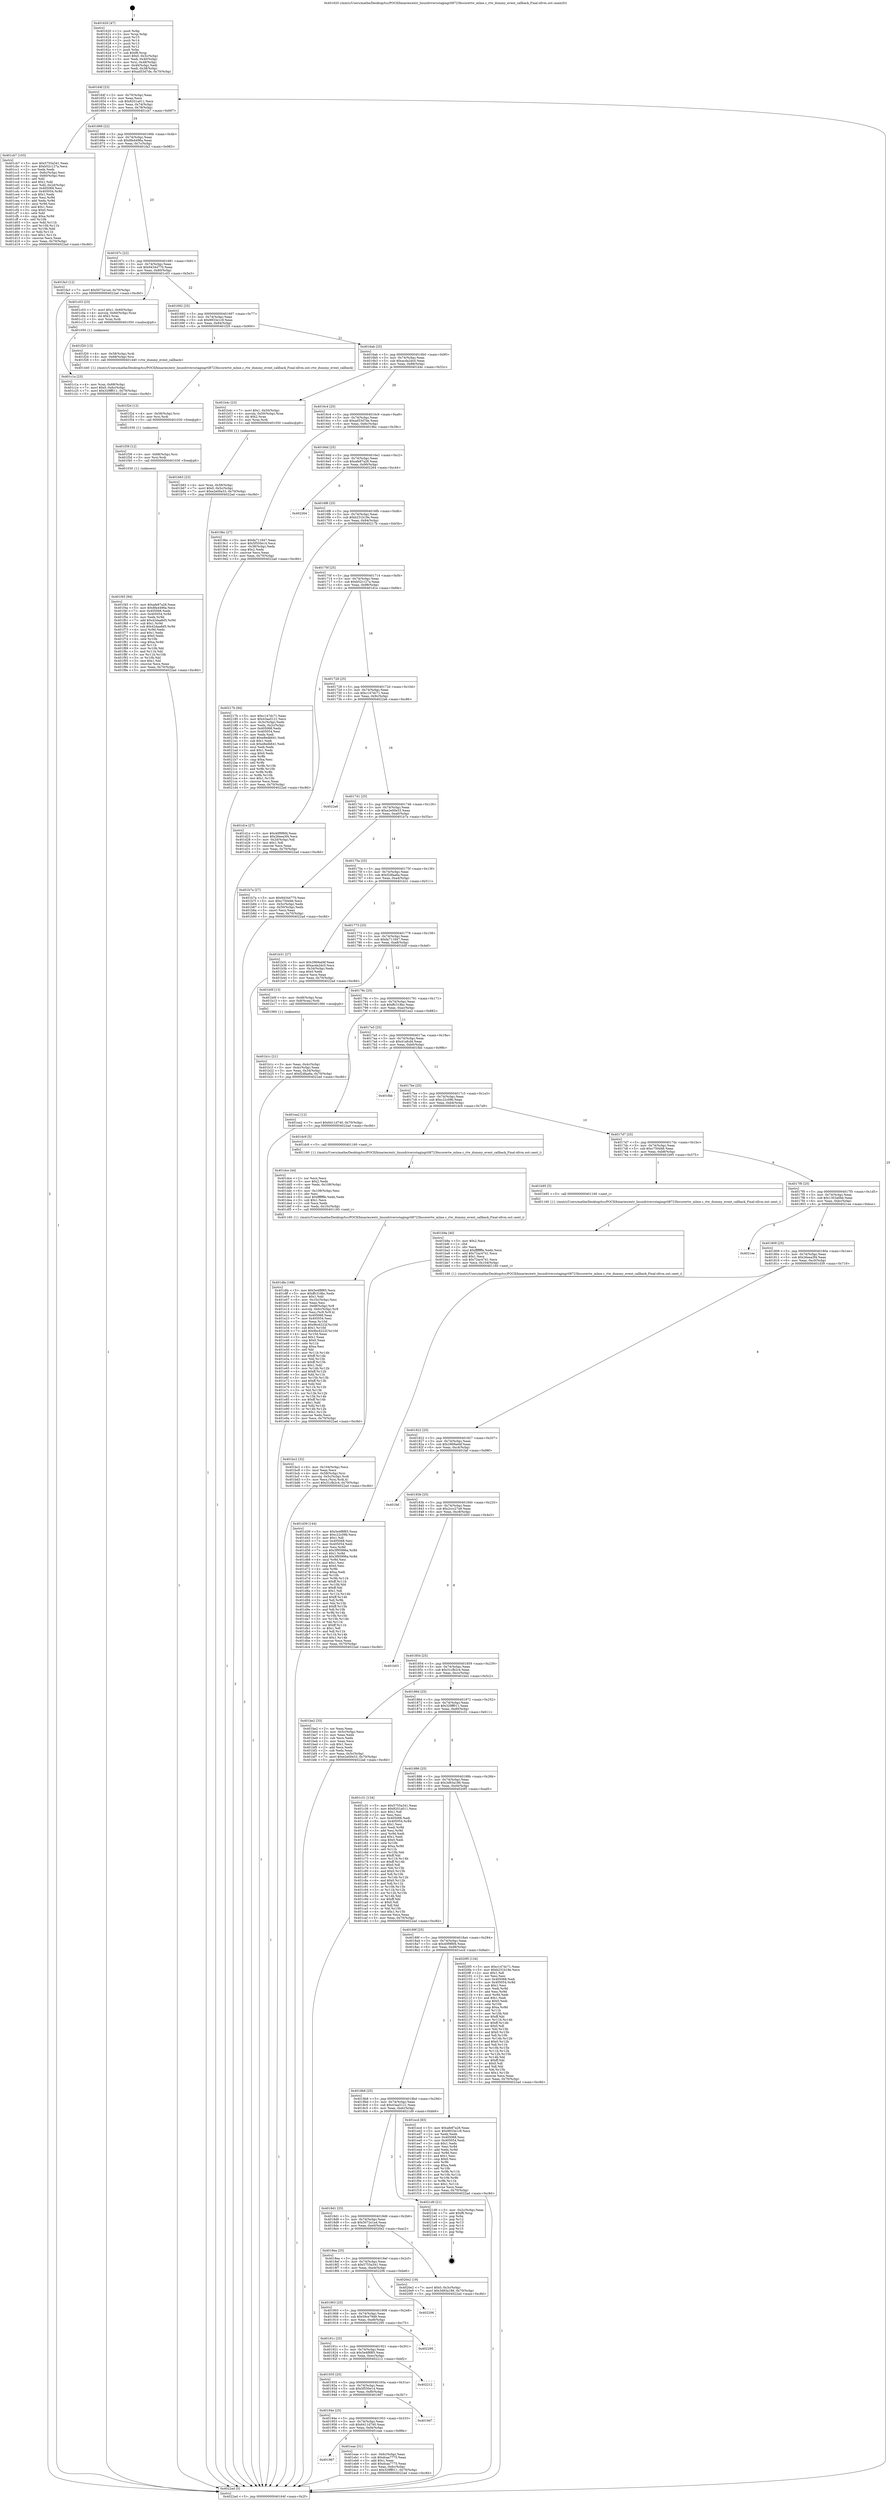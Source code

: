 digraph "0x401620" {
  label = "0x401620 (/mnt/c/Users/mathe/Desktop/tcc/POCII/binaries/extr_linuxdriversstagingrtl8723bscorertw_mlme.c_rtw_dummy_event_callback_Final-ollvm.out::main(0))"
  labelloc = "t"
  node[shape=record]

  Entry [label="",width=0.3,height=0.3,shape=circle,fillcolor=black,style=filled]
  "0x40164f" [label="{
     0x40164f [23]\l
     | [instrs]\l
     &nbsp;&nbsp;0x40164f \<+3\>: mov -0x70(%rbp),%eax\l
     &nbsp;&nbsp;0x401652 \<+2\>: mov %eax,%ecx\l
     &nbsp;&nbsp;0x401654 \<+6\>: sub $0x8201a011,%ecx\l
     &nbsp;&nbsp;0x40165a \<+3\>: mov %eax,-0x74(%rbp)\l
     &nbsp;&nbsp;0x40165d \<+3\>: mov %ecx,-0x78(%rbp)\l
     &nbsp;&nbsp;0x401660 \<+6\>: je 0000000000401cb7 \<main+0x697\>\l
  }"]
  "0x401cb7" [label="{
     0x401cb7 [103]\l
     | [instrs]\l
     &nbsp;&nbsp;0x401cb7 \<+5\>: mov $0x5755a341,%eax\l
     &nbsp;&nbsp;0x401cbc \<+5\>: mov $0xb52c127a,%ecx\l
     &nbsp;&nbsp;0x401cc1 \<+2\>: xor %edx,%edx\l
     &nbsp;&nbsp;0x401cc3 \<+3\>: mov -0x6c(%rbp),%esi\l
     &nbsp;&nbsp;0x401cc6 \<+3\>: cmp -0x60(%rbp),%esi\l
     &nbsp;&nbsp;0x401cc9 \<+4\>: setl %dil\l
     &nbsp;&nbsp;0x401ccd \<+4\>: and $0x1,%dil\l
     &nbsp;&nbsp;0x401cd1 \<+4\>: mov %dil,-0x2d(%rbp)\l
     &nbsp;&nbsp;0x401cd5 \<+7\>: mov 0x405068,%esi\l
     &nbsp;&nbsp;0x401cdc \<+8\>: mov 0x405054,%r8d\l
     &nbsp;&nbsp;0x401ce4 \<+3\>: sub $0x1,%edx\l
     &nbsp;&nbsp;0x401ce7 \<+3\>: mov %esi,%r9d\l
     &nbsp;&nbsp;0x401cea \<+3\>: add %edx,%r9d\l
     &nbsp;&nbsp;0x401ced \<+4\>: imul %r9d,%esi\l
     &nbsp;&nbsp;0x401cf1 \<+3\>: and $0x1,%esi\l
     &nbsp;&nbsp;0x401cf4 \<+3\>: cmp $0x0,%esi\l
     &nbsp;&nbsp;0x401cf7 \<+4\>: sete %dil\l
     &nbsp;&nbsp;0x401cfb \<+4\>: cmp $0xa,%r8d\l
     &nbsp;&nbsp;0x401cff \<+4\>: setl %r10b\l
     &nbsp;&nbsp;0x401d03 \<+3\>: mov %dil,%r11b\l
     &nbsp;&nbsp;0x401d06 \<+3\>: and %r10b,%r11b\l
     &nbsp;&nbsp;0x401d09 \<+3\>: xor %r10b,%dil\l
     &nbsp;&nbsp;0x401d0c \<+3\>: or %dil,%r11b\l
     &nbsp;&nbsp;0x401d0f \<+4\>: test $0x1,%r11b\l
     &nbsp;&nbsp;0x401d13 \<+3\>: cmovne %ecx,%eax\l
     &nbsp;&nbsp;0x401d16 \<+3\>: mov %eax,-0x70(%rbp)\l
     &nbsp;&nbsp;0x401d19 \<+5\>: jmp 00000000004022ad \<main+0xc8d\>\l
  }"]
  "0x401666" [label="{
     0x401666 [22]\l
     | [instrs]\l
     &nbsp;&nbsp;0x401666 \<+5\>: jmp 000000000040166b \<main+0x4b\>\l
     &nbsp;&nbsp;0x40166b \<+3\>: mov -0x74(%rbp),%eax\l
     &nbsp;&nbsp;0x40166e \<+5\>: sub $0x8fa4496a,%eax\l
     &nbsp;&nbsp;0x401673 \<+3\>: mov %eax,-0x7c(%rbp)\l
     &nbsp;&nbsp;0x401676 \<+6\>: je 0000000000401fa3 \<main+0x983\>\l
  }"]
  Exit [label="",width=0.3,height=0.3,shape=circle,fillcolor=black,style=filled,peripheries=2]
  "0x401fa3" [label="{
     0x401fa3 [12]\l
     | [instrs]\l
     &nbsp;&nbsp;0x401fa3 \<+7\>: movl $0x5072e1a4,-0x70(%rbp)\l
     &nbsp;&nbsp;0x401faa \<+5\>: jmp 00000000004022ad \<main+0xc8d\>\l
  }"]
  "0x40167c" [label="{
     0x40167c [22]\l
     | [instrs]\l
     &nbsp;&nbsp;0x40167c \<+5\>: jmp 0000000000401681 \<main+0x61\>\l
     &nbsp;&nbsp;0x401681 \<+3\>: mov -0x74(%rbp),%eax\l
     &nbsp;&nbsp;0x401684 \<+5\>: sub $0x94344770,%eax\l
     &nbsp;&nbsp;0x401689 \<+3\>: mov %eax,-0x80(%rbp)\l
     &nbsp;&nbsp;0x40168c \<+6\>: je 0000000000401c03 \<main+0x5e3\>\l
  }"]
  "0x401f45" [label="{
     0x401f45 [94]\l
     | [instrs]\l
     &nbsp;&nbsp;0x401f45 \<+5\>: mov $0xafe87a28,%eax\l
     &nbsp;&nbsp;0x401f4a \<+5\>: mov $0x8fa4496a,%ecx\l
     &nbsp;&nbsp;0x401f4f \<+7\>: mov 0x405068,%edx\l
     &nbsp;&nbsp;0x401f56 \<+8\>: mov 0x405054,%r8d\l
     &nbsp;&nbsp;0x401f5e \<+3\>: mov %edx,%r9d\l
     &nbsp;&nbsp;0x401f61 \<+7\>: add $0x42daa8d5,%r9d\l
     &nbsp;&nbsp;0x401f68 \<+4\>: sub $0x1,%r9d\l
     &nbsp;&nbsp;0x401f6c \<+7\>: sub $0x42daa8d5,%r9d\l
     &nbsp;&nbsp;0x401f73 \<+4\>: imul %r9d,%edx\l
     &nbsp;&nbsp;0x401f77 \<+3\>: and $0x1,%edx\l
     &nbsp;&nbsp;0x401f7a \<+3\>: cmp $0x0,%edx\l
     &nbsp;&nbsp;0x401f7d \<+4\>: sete %r10b\l
     &nbsp;&nbsp;0x401f81 \<+4\>: cmp $0xa,%r8d\l
     &nbsp;&nbsp;0x401f85 \<+4\>: setl %r11b\l
     &nbsp;&nbsp;0x401f89 \<+3\>: mov %r10b,%bl\l
     &nbsp;&nbsp;0x401f8c \<+3\>: and %r11b,%bl\l
     &nbsp;&nbsp;0x401f8f \<+3\>: xor %r11b,%r10b\l
     &nbsp;&nbsp;0x401f92 \<+3\>: or %r10b,%bl\l
     &nbsp;&nbsp;0x401f95 \<+3\>: test $0x1,%bl\l
     &nbsp;&nbsp;0x401f98 \<+3\>: cmovne %ecx,%eax\l
     &nbsp;&nbsp;0x401f9b \<+3\>: mov %eax,-0x70(%rbp)\l
     &nbsp;&nbsp;0x401f9e \<+5\>: jmp 00000000004022ad \<main+0xc8d\>\l
  }"]
  "0x401c03" [label="{
     0x401c03 [23]\l
     | [instrs]\l
     &nbsp;&nbsp;0x401c03 \<+7\>: movl $0x1,-0x60(%rbp)\l
     &nbsp;&nbsp;0x401c0a \<+4\>: movslq -0x60(%rbp),%rax\l
     &nbsp;&nbsp;0x401c0e \<+4\>: shl $0x2,%rax\l
     &nbsp;&nbsp;0x401c12 \<+3\>: mov %rax,%rdi\l
     &nbsp;&nbsp;0x401c15 \<+5\>: call 0000000000401050 \<malloc@plt\>\l
     | [calls]\l
     &nbsp;&nbsp;0x401050 \{1\} (unknown)\l
  }"]
  "0x401692" [label="{
     0x401692 [25]\l
     | [instrs]\l
     &nbsp;&nbsp;0x401692 \<+5\>: jmp 0000000000401697 \<main+0x77\>\l
     &nbsp;&nbsp;0x401697 \<+3\>: mov -0x74(%rbp),%eax\l
     &nbsp;&nbsp;0x40169a \<+5\>: sub $0x9933e1c9,%eax\l
     &nbsp;&nbsp;0x40169f \<+6\>: mov %eax,-0x84(%rbp)\l
     &nbsp;&nbsp;0x4016a5 \<+6\>: je 0000000000401f20 \<main+0x900\>\l
  }"]
  "0x401f39" [label="{
     0x401f39 [12]\l
     | [instrs]\l
     &nbsp;&nbsp;0x401f39 \<+4\>: mov -0x68(%rbp),%rsi\l
     &nbsp;&nbsp;0x401f3d \<+3\>: mov %rsi,%rdi\l
     &nbsp;&nbsp;0x401f40 \<+5\>: call 0000000000401030 \<free@plt\>\l
     | [calls]\l
     &nbsp;&nbsp;0x401030 \{1\} (unknown)\l
  }"]
  "0x401f20" [label="{
     0x401f20 [13]\l
     | [instrs]\l
     &nbsp;&nbsp;0x401f20 \<+4\>: mov -0x58(%rbp),%rdi\l
     &nbsp;&nbsp;0x401f24 \<+4\>: mov -0x68(%rbp),%rsi\l
     &nbsp;&nbsp;0x401f28 \<+5\>: call 0000000000401440 \<rtw_dummy_event_callback\>\l
     | [calls]\l
     &nbsp;&nbsp;0x401440 \{1\} (/mnt/c/Users/mathe/Desktop/tcc/POCII/binaries/extr_linuxdriversstagingrtl8723bscorertw_mlme.c_rtw_dummy_event_callback_Final-ollvm.out::rtw_dummy_event_callback)\l
  }"]
  "0x4016ab" [label="{
     0x4016ab [25]\l
     | [instrs]\l
     &nbsp;&nbsp;0x4016ab \<+5\>: jmp 00000000004016b0 \<main+0x90\>\l
     &nbsp;&nbsp;0x4016b0 \<+3\>: mov -0x74(%rbp),%eax\l
     &nbsp;&nbsp;0x4016b3 \<+5\>: sub $0xacda2dc0,%eax\l
     &nbsp;&nbsp;0x4016b8 \<+6\>: mov %eax,-0x88(%rbp)\l
     &nbsp;&nbsp;0x4016be \<+6\>: je 0000000000401b4c \<main+0x52c\>\l
  }"]
  "0x401f2d" [label="{
     0x401f2d [12]\l
     | [instrs]\l
     &nbsp;&nbsp;0x401f2d \<+4\>: mov -0x58(%rbp),%rsi\l
     &nbsp;&nbsp;0x401f31 \<+3\>: mov %rsi,%rdi\l
     &nbsp;&nbsp;0x401f34 \<+5\>: call 0000000000401030 \<free@plt\>\l
     | [calls]\l
     &nbsp;&nbsp;0x401030 \{1\} (unknown)\l
  }"]
  "0x401b4c" [label="{
     0x401b4c [23]\l
     | [instrs]\l
     &nbsp;&nbsp;0x401b4c \<+7\>: movl $0x1,-0x50(%rbp)\l
     &nbsp;&nbsp;0x401b53 \<+4\>: movslq -0x50(%rbp),%rax\l
     &nbsp;&nbsp;0x401b57 \<+4\>: shl $0x2,%rax\l
     &nbsp;&nbsp;0x401b5b \<+3\>: mov %rax,%rdi\l
     &nbsp;&nbsp;0x401b5e \<+5\>: call 0000000000401050 \<malloc@plt\>\l
     | [calls]\l
     &nbsp;&nbsp;0x401050 \{1\} (unknown)\l
  }"]
  "0x4016c4" [label="{
     0x4016c4 [25]\l
     | [instrs]\l
     &nbsp;&nbsp;0x4016c4 \<+5\>: jmp 00000000004016c9 \<main+0xa9\>\l
     &nbsp;&nbsp;0x4016c9 \<+3\>: mov -0x74(%rbp),%eax\l
     &nbsp;&nbsp;0x4016cc \<+5\>: sub $0xad53d7de,%eax\l
     &nbsp;&nbsp;0x4016d1 \<+6\>: mov %eax,-0x8c(%rbp)\l
     &nbsp;&nbsp;0x4016d7 \<+6\>: je 00000000004019bc \<main+0x39c\>\l
  }"]
  "0x401967" [label="{
     0x401967\l
  }", style=dashed]
  "0x4019bc" [label="{
     0x4019bc [27]\l
     | [instrs]\l
     &nbsp;&nbsp;0x4019bc \<+5\>: mov $0xfa711847,%eax\l
     &nbsp;&nbsp;0x4019c1 \<+5\>: mov $0x5f550e14,%ecx\l
     &nbsp;&nbsp;0x4019c6 \<+3\>: mov -0x38(%rbp),%edx\l
     &nbsp;&nbsp;0x4019c9 \<+3\>: cmp $0x2,%edx\l
     &nbsp;&nbsp;0x4019cc \<+3\>: cmovne %ecx,%eax\l
     &nbsp;&nbsp;0x4019cf \<+3\>: mov %eax,-0x70(%rbp)\l
     &nbsp;&nbsp;0x4019d2 \<+5\>: jmp 00000000004022ad \<main+0xc8d\>\l
  }"]
  "0x4016dd" [label="{
     0x4016dd [25]\l
     | [instrs]\l
     &nbsp;&nbsp;0x4016dd \<+5\>: jmp 00000000004016e2 \<main+0xc2\>\l
     &nbsp;&nbsp;0x4016e2 \<+3\>: mov -0x74(%rbp),%eax\l
     &nbsp;&nbsp;0x4016e5 \<+5\>: sub $0xafe87a28,%eax\l
     &nbsp;&nbsp;0x4016ea \<+6\>: mov %eax,-0x90(%rbp)\l
     &nbsp;&nbsp;0x4016f0 \<+6\>: je 0000000000402264 \<main+0xc44\>\l
  }"]
  "0x4022ad" [label="{
     0x4022ad [5]\l
     | [instrs]\l
     &nbsp;&nbsp;0x4022ad \<+5\>: jmp 000000000040164f \<main+0x2f\>\l
  }"]
  "0x401620" [label="{
     0x401620 [47]\l
     | [instrs]\l
     &nbsp;&nbsp;0x401620 \<+1\>: push %rbp\l
     &nbsp;&nbsp;0x401621 \<+3\>: mov %rsp,%rbp\l
     &nbsp;&nbsp;0x401624 \<+2\>: push %r15\l
     &nbsp;&nbsp;0x401626 \<+2\>: push %r14\l
     &nbsp;&nbsp;0x401628 \<+2\>: push %r13\l
     &nbsp;&nbsp;0x40162a \<+2\>: push %r12\l
     &nbsp;&nbsp;0x40162c \<+1\>: push %rbx\l
     &nbsp;&nbsp;0x40162d \<+7\>: sub $0xf8,%rsp\l
     &nbsp;&nbsp;0x401634 \<+7\>: movl $0x0,-0x3c(%rbp)\l
     &nbsp;&nbsp;0x40163b \<+3\>: mov %edi,-0x40(%rbp)\l
     &nbsp;&nbsp;0x40163e \<+4\>: mov %rsi,-0x48(%rbp)\l
     &nbsp;&nbsp;0x401642 \<+3\>: mov -0x40(%rbp),%edi\l
     &nbsp;&nbsp;0x401645 \<+3\>: mov %edi,-0x38(%rbp)\l
     &nbsp;&nbsp;0x401648 \<+7\>: movl $0xad53d7de,-0x70(%rbp)\l
  }"]
  "0x401eae" [label="{
     0x401eae [31]\l
     | [instrs]\l
     &nbsp;&nbsp;0x401eae \<+3\>: mov -0x6c(%rbp),%eax\l
     &nbsp;&nbsp;0x401eb1 \<+5\>: sub $0xdcaa7775,%eax\l
     &nbsp;&nbsp;0x401eb6 \<+3\>: add $0x1,%eax\l
     &nbsp;&nbsp;0x401eb9 \<+5\>: add $0xdcaa7775,%eax\l
     &nbsp;&nbsp;0x401ebe \<+3\>: mov %eax,-0x6c(%rbp)\l
     &nbsp;&nbsp;0x401ec1 \<+7\>: movl $0x329ff011,-0x70(%rbp)\l
     &nbsp;&nbsp;0x401ec8 \<+5\>: jmp 00000000004022ad \<main+0xc8d\>\l
  }"]
  "0x402264" [label="{
     0x402264\l
  }", style=dashed]
  "0x4016f6" [label="{
     0x4016f6 [25]\l
     | [instrs]\l
     &nbsp;&nbsp;0x4016f6 \<+5\>: jmp 00000000004016fb \<main+0xdb\>\l
     &nbsp;&nbsp;0x4016fb \<+3\>: mov -0x74(%rbp),%eax\l
     &nbsp;&nbsp;0x4016fe \<+5\>: sub $0xb231b19e,%eax\l
     &nbsp;&nbsp;0x401703 \<+6\>: mov %eax,-0x94(%rbp)\l
     &nbsp;&nbsp;0x401709 \<+6\>: je 000000000040217b \<main+0xb5b\>\l
  }"]
  "0x40194e" [label="{
     0x40194e [25]\l
     | [instrs]\l
     &nbsp;&nbsp;0x40194e \<+5\>: jmp 0000000000401953 \<main+0x333\>\l
     &nbsp;&nbsp;0x401953 \<+3\>: mov -0x74(%rbp),%eax\l
     &nbsp;&nbsp;0x401956 \<+5\>: sub $0x6411d740,%eax\l
     &nbsp;&nbsp;0x40195b \<+6\>: mov %eax,-0xf4(%rbp)\l
     &nbsp;&nbsp;0x401961 \<+6\>: je 0000000000401eae \<main+0x88e\>\l
  }"]
  "0x40217b" [label="{
     0x40217b [94]\l
     | [instrs]\l
     &nbsp;&nbsp;0x40217b \<+5\>: mov $0xc147dc71,%eax\l
     &nbsp;&nbsp;0x402180 \<+5\>: mov $0x43aa5121,%ecx\l
     &nbsp;&nbsp;0x402185 \<+3\>: mov -0x3c(%rbp),%edx\l
     &nbsp;&nbsp;0x402188 \<+3\>: mov %edx,-0x2c(%rbp)\l
     &nbsp;&nbsp;0x40218b \<+7\>: mov 0x405068,%edx\l
     &nbsp;&nbsp;0x402192 \<+7\>: mov 0x405054,%esi\l
     &nbsp;&nbsp;0x402199 \<+2\>: mov %edx,%edi\l
     &nbsp;&nbsp;0x40219b \<+6\>: add $0xe8edb641,%edi\l
     &nbsp;&nbsp;0x4021a1 \<+3\>: sub $0x1,%edi\l
     &nbsp;&nbsp;0x4021a4 \<+6\>: sub $0xe8edb641,%edi\l
     &nbsp;&nbsp;0x4021aa \<+3\>: imul %edi,%edx\l
     &nbsp;&nbsp;0x4021ad \<+3\>: and $0x1,%edx\l
     &nbsp;&nbsp;0x4021b0 \<+3\>: cmp $0x0,%edx\l
     &nbsp;&nbsp;0x4021b3 \<+4\>: sete %r8b\l
     &nbsp;&nbsp;0x4021b7 \<+3\>: cmp $0xa,%esi\l
     &nbsp;&nbsp;0x4021ba \<+4\>: setl %r9b\l
     &nbsp;&nbsp;0x4021be \<+3\>: mov %r8b,%r10b\l
     &nbsp;&nbsp;0x4021c1 \<+3\>: and %r9b,%r10b\l
     &nbsp;&nbsp;0x4021c4 \<+3\>: xor %r9b,%r8b\l
     &nbsp;&nbsp;0x4021c7 \<+3\>: or %r8b,%r10b\l
     &nbsp;&nbsp;0x4021ca \<+4\>: test $0x1,%r10b\l
     &nbsp;&nbsp;0x4021ce \<+3\>: cmovne %ecx,%eax\l
     &nbsp;&nbsp;0x4021d1 \<+3\>: mov %eax,-0x70(%rbp)\l
     &nbsp;&nbsp;0x4021d4 \<+5\>: jmp 00000000004022ad \<main+0xc8d\>\l
  }"]
  "0x40170f" [label="{
     0x40170f [25]\l
     | [instrs]\l
     &nbsp;&nbsp;0x40170f \<+5\>: jmp 0000000000401714 \<main+0xf4\>\l
     &nbsp;&nbsp;0x401714 \<+3\>: mov -0x74(%rbp),%eax\l
     &nbsp;&nbsp;0x401717 \<+5\>: sub $0xb52c127a,%eax\l
     &nbsp;&nbsp;0x40171c \<+6\>: mov %eax,-0x98(%rbp)\l
     &nbsp;&nbsp;0x401722 \<+6\>: je 0000000000401d1e \<main+0x6fe\>\l
  }"]
  "0x4019d7" [label="{
     0x4019d7\l
  }", style=dashed]
  "0x401d1e" [label="{
     0x401d1e [27]\l
     | [instrs]\l
     &nbsp;&nbsp;0x401d1e \<+5\>: mov $0x40f9f6f4,%eax\l
     &nbsp;&nbsp;0x401d23 \<+5\>: mov $0x26eea3f4,%ecx\l
     &nbsp;&nbsp;0x401d28 \<+3\>: mov -0x2d(%rbp),%dl\l
     &nbsp;&nbsp;0x401d2b \<+3\>: test $0x1,%dl\l
     &nbsp;&nbsp;0x401d2e \<+3\>: cmovne %ecx,%eax\l
     &nbsp;&nbsp;0x401d31 \<+3\>: mov %eax,-0x70(%rbp)\l
     &nbsp;&nbsp;0x401d34 \<+5\>: jmp 00000000004022ad \<main+0xc8d\>\l
  }"]
  "0x401728" [label="{
     0x401728 [25]\l
     | [instrs]\l
     &nbsp;&nbsp;0x401728 \<+5\>: jmp 000000000040172d \<main+0x10d\>\l
     &nbsp;&nbsp;0x40172d \<+3\>: mov -0x74(%rbp),%eax\l
     &nbsp;&nbsp;0x401730 \<+5\>: sub $0xc147dc71,%eax\l
     &nbsp;&nbsp;0x401735 \<+6\>: mov %eax,-0x9c(%rbp)\l
     &nbsp;&nbsp;0x40173b \<+6\>: je 00000000004022a6 \<main+0xc86\>\l
  }"]
  "0x401935" [label="{
     0x401935 [25]\l
     | [instrs]\l
     &nbsp;&nbsp;0x401935 \<+5\>: jmp 000000000040193a \<main+0x31a\>\l
     &nbsp;&nbsp;0x40193a \<+3\>: mov -0x74(%rbp),%eax\l
     &nbsp;&nbsp;0x40193d \<+5\>: sub $0x5f550e14,%eax\l
     &nbsp;&nbsp;0x401942 \<+6\>: mov %eax,-0xf0(%rbp)\l
     &nbsp;&nbsp;0x401948 \<+6\>: je 00000000004019d7 \<main+0x3b7\>\l
  }"]
  "0x4022a6" [label="{
     0x4022a6\l
  }", style=dashed]
  "0x401741" [label="{
     0x401741 [25]\l
     | [instrs]\l
     &nbsp;&nbsp;0x401741 \<+5\>: jmp 0000000000401746 \<main+0x126\>\l
     &nbsp;&nbsp;0x401746 \<+3\>: mov -0x74(%rbp),%eax\l
     &nbsp;&nbsp;0x401749 \<+5\>: sub $0xe2e00e33,%eax\l
     &nbsp;&nbsp;0x40174e \<+6\>: mov %eax,-0xa0(%rbp)\l
     &nbsp;&nbsp;0x401754 \<+6\>: je 0000000000401b7a \<main+0x55a\>\l
  }"]
  "0x402212" [label="{
     0x402212\l
  }", style=dashed]
  "0x401b7a" [label="{
     0x401b7a [27]\l
     | [instrs]\l
     &nbsp;&nbsp;0x401b7a \<+5\>: mov $0x94344770,%eax\l
     &nbsp;&nbsp;0x401b7f \<+5\>: mov $0xc750d46,%ecx\l
     &nbsp;&nbsp;0x401b84 \<+3\>: mov -0x5c(%rbp),%edx\l
     &nbsp;&nbsp;0x401b87 \<+3\>: cmp -0x50(%rbp),%edx\l
     &nbsp;&nbsp;0x401b8a \<+3\>: cmovl %ecx,%eax\l
     &nbsp;&nbsp;0x401b8d \<+3\>: mov %eax,-0x70(%rbp)\l
     &nbsp;&nbsp;0x401b90 \<+5\>: jmp 00000000004022ad \<main+0xc8d\>\l
  }"]
  "0x40175a" [label="{
     0x40175a [25]\l
     | [instrs]\l
     &nbsp;&nbsp;0x40175a \<+5\>: jmp 000000000040175f \<main+0x13f\>\l
     &nbsp;&nbsp;0x40175f \<+3\>: mov -0x74(%rbp),%eax\l
     &nbsp;&nbsp;0x401762 \<+5\>: sub $0xf2dfaa6a,%eax\l
     &nbsp;&nbsp;0x401767 \<+6\>: mov %eax,-0xa4(%rbp)\l
     &nbsp;&nbsp;0x40176d \<+6\>: je 0000000000401b31 \<main+0x511\>\l
  }"]
  "0x40191c" [label="{
     0x40191c [25]\l
     | [instrs]\l
     &nbsp;&nbsp;0x40191c \<+5\>: jmp 0000000000401921 \<main+0x301\>\l
     &nbsp;&nbsp;0x401921 \<+3\>: mov -0x74(%rbp),%eax\l
     &nbsp;&nbsp;0x401924 \<+5\>: sub $0x5e4f8f65,%eax\l
     &nbsp;&nbsp;0x401929 \<+6\>: mov %eax,-0xec(%rbp)\l
     &nbsp;&nbsp;0x40192f \<+6\>: je 0000000000402212 \<main+0xbf2\>\l
  }"]
  "0x401b31" [label="{
     0x401b31 [27]\l
     | [instrs]\l
     &nbsp;&nbsp;0x401b31 \<+5\>: mov $0x2969ad4f,%eax\l
     &nbsp;&nbsp;0x401b36 \<+5\>: mov $0xacda2dc0,%ecx\l
     &nbsp;&nbsp;0x401b3b \<+3\>: mov -0x34(%rbp),%edx\l
     &nbsp;&nbsp;0x401b3e \<+3\>: cmp $0x0,%edx\l
     &nbsp;&nbsp;0x401b41 \<+3\>: cmove %ecx,%eax\l
     &nbsp;&nbsp;0x401b44 \<+3\>: mov %eax,-0x70(%rbp)\l
     &nbsp;&nbsp;0x401b47 \<+5\>: jmp 00000000004022ad \<main+0xc8d\>\l
  }"]
  "0x401773" [label="{
     0x401773 [25]\l
     | [instrs]\l
     &nbsp;&nbsp;0x401773 \<+5\>: jmp 0000000000401778 \<main+0x158\>\l
     &nbsp;&nbsp;0x401778 \<+3\>: mov -0x74(%rbp),%eax\l
     &nbsp;&nbsp;0x40177b \<+5\>: sub $0xfa711847,%eax\l
     &nbsp;&nbsp;0x401780 \<+6\>: mov %eax,-0xa8(%rbp)\l
     &nbsp;&nbsp;0x401786 \<+6\>: je 0000000000401b0f \<main+0x4ef\>\l
  }"]
  "0x402295" [label="{
     0x402295\l
  }", style=dashed]
  "0x401b0f" [label="{
     0x401b0f [13]\l
     | [instrs]\l
     &nbsp;&nbsp;0x401b0f \<+4\>: mov -0x48(%rbp),%rax\l
     &nbsp;&nbsp;0x401b13 \<+4\>: mov 0x8(%rax),%rdi\l
     &nbsp;&nbsp;0x401b17 \<+5\>: call 0000000000401060 \<atoi@plt\>\l
     | [calls]\l
     &nbsp;&nbsp;0x401060 \{1\} (unknown)\l
  }"]
  "0x40178c" [label="{
     0x40178c [25]\l
     | [instrs]\l
     &nbsp;&nbsp;0x40178c \<+5\>: jmp 0000000000401791 \<main+0x171\>\l
     &nbsp;&nbsp;0x401791 \<+3\>: mov -0x74(%rbp),%eax\l
     &nbsp;&nbsp;0x401794 \<+5\>: sub $0xffc318bc,%eax\l
     &nbsp;&nbsp;0x401799 \<+6\>: mov %eax,-0xac(%rbp)\l
     &nbsp;&nbsp;0x40179f \<+6\>: je 0000000000401ea2 \<main+0x882\>\l
  }"]
  "0x401b1c" [label="{
     0x401b1c [21]\l
     | [instrs]\l
     &nbsp;&nbsp;0x401b1c \<+3\>: mov %eax,-0x4c(%rbp)\l
     &nbsp;&nbsp;0x401b1f \<+3\>: mov -0x4c(%rbp),%eax\l
     &nbsp;&nbsp;0x401b22 \<+3\>: mov %eax,-0x34(%rbp)\l
     &nbsp;&nbsp;0x401b25 \<+7\>: movl $0xf2dfaa6a,-0x70(%rbp)\l
     &nbsp;&nbsp;0x401b2c \<+5\>: jmp 00000000004022ad \<main+0xc8d\>\l
  }"]
  "0x401b63" [label="{
     0x401b63 [23]\l
     | [instrs]\l
     &nbsp;&nbsp;0x401b63 \<+4\>: mov %rax,-0x58(%rbp)\l
     &nbsp;&nbsp;0x401b67 \<+7\>: movl $0x0,-0x5c(%rbp)\l
     &nbsp;&nbsp;0x401b6e \<+7\>: movl $0xe2e00e33,-0x70(%rbp)\l
     &nbsp;&nbsp;0x401b75 \<+5\>: jmp 00000000004022ad \<main+0xc8d\>\l
  }"]
  "0x401903" [label="{
     0x401903 [25]\l
     | [instrs]\l
     &nbsp;&nbsp;0x401903 \<+5\>: jmp 0000000000401908 \<main+0x2e8\>\l
     &nbsp;&nbsp;0x401908 \<+3\>: mov -0x74(%rbp),%eax\l
     &nbsp;&nbsp;0x40190b \<+5\>: sub $0x59ce79d9,%eax\l
     &nbsp;&nbsp;0x401910 \<+6\>: mov %eax,-0xe8(%rbp)\l
     &nbsp;&nbsp;0x401916 \<+6\>: je 0000000000402295 \<main+0xc75\>\l
  }"]
  "0x401ea2" [label="{
     0x401ea2 [12]\l
     | [instrs]\l
     &nbsp;&nbsp;0x401ea2 \<+7\>: movl $0x6411d740,-0x70(%rbp)\l
     &nbsp;&nbsp;0x401ea9 \<+5\>: jmp 00000000004022ad \<main+0xc8d\>\l
  }"]
  "0x4017a5" [label="{
     0x4017a5 [25]\l
     | [instrs]\l
     &nbsp;&nbsp;0x4017a5 \<+5\>: jmp 00000000004017aa \<main+0x18a\>\l
     &nbsp;&nbsp;0x4017aa \<+3\>: mov -0x74(%rbp),%eax\l
     &nbsp;&nbsp;0x4017ad \<+5\>: sub $0x41afcd4,%eax\l
     &nbsp;&nbsp;0x4017b2 \<+6\>: mov %eax,-0xb0(%rbp)\l
     &nbsp;&nbsp;0x4017b8 \<+6\>: je 0000000000401fbb \<main+0x99b\>\l
  }"]
  "0x402206" [label="{
     0x402206\l
  }", style=dashed]
  "0x401fbb" [label="{
     0x401fbb\l
  }", style=dashed]
  "0x4017be" [label="{
     0x4017be [25]\l
     | [instrs]\l
     &nbsp;&nbsp;0x4017be \<+5\>: jmp 00000000004017c3 \<main+0x1a3\>\l
     &nbsp;&nbsp;0x4017c3 \<+3\>: mov -0x74(%rbp),%eax\l
     &nbsp;&nbsp;0x4017c6 \<+5\>: sub $0xc22c09b,%eax\l
     &nbsp;&nbsp;0x4017cb \<+6\>: mov %eax,-0xb4(%rbp)\l
     &nbsp;&nbsp;0x4017d1 \<+6\>: je 0000000000401dc9 \<main+0x7a9\>\l
  }"]
  "0x4018ea" [label="{
     0x4018ea [25]\l
     | [instrs]\l
     &nbsp;&nbsp;0x4018ea \<+5\>: jmp 00000000004018ef \<main+0x2cf\>\l
     &nbsp;&nbsp;0x4018ef \<+3\>: mov -0x74(%rbp),%eax\l
     &nbsp;&nbsp;0x4018f2 \<+5\>: sub $0x5755a341,%eax\l
     &nbsp;&nbsp;0x4018f7 \<+6\>: mov %eax,-0xe4(%rbp)\l
     &nbsp;&nbsp;0x4018fd \<+6\>: je 0000000000402206 \<main+0xbe6\>\l
  }"]
  "0x401dc9" [label="{
     0x401dc9 [5]\l
     | [instrs]\l
     &nbsp;&nbsp;0x401dc9 \<+5\>: call 0000000000401160 \<next_i\>\l
     | [calls]\l
     &nbsp;&nbsp;0x401160 \{1\} (/mnt/c/Users/mathe/Desktop/tcc/POCII/binaries/extr_linuxdriversstagingrtl8723bscorertw_mlme.c_rtw_dummy_event_callback_Final-ollvm.out::next_i)\l
  }"]
  "0x4017d7" [label="{
     0x4017d7 [25]\l
     | [instrs]\l
     &nbsp;&nbsp;0x4017d7 \<+5\>: jmp 00000000004017dc \<main+0x1bc\>\l
     &nbsp;&nbsp;0x4017dc \<+3\>: mov -0x74(%rbp),%eax\l
     &nbsp;&nbsp;0x4017df \<+5\>: sub $0xc750d46,%eax\l
     &nbsp;&nbsp;0x4017e4 \<+6\>: mov %eax,-0xb8(%rbp)\l
     &nbsp;&nbsp;0x4017ea \<+6\>: je 0000000000401b95 \<main+0x575\>\l
  }"]
  "0x4020e2" [label="{
     0x4020e2 [19]\l
     | [instrs]\l
     &nbsp;&nbsp;0x4020e2 \<+7\>: movl $0x0,-0x3c(%rbp)\l
     &nbsp;&nbsp;0x4020e9 \<+7\>: movl $0x3d93a186,-0x70(%rbp)\l
     &nbsp;&nbsp;0x4020f0 \<+5\>: jmp 00000000004022ad \<main+0xc8d\>\l
  }"]
  "0x401b95" [label="{
     0x401b95 [5]\l
     | [instrs]\l
     &nbsp;&nbsp;0x401b95 \<+5\>: call 0000000000401160 \<next_i\>\l
     | [calls]\l
     &nbsp;&nbsp;0x401160 \{1\} (/mnt/c/Users/mathe/Desktop/tcc/POCII/binaries/extr_linuxdriversstagingrtl8723bscorertw_mlme.c_rtw_dummy_event_callback_Final-ollvm.out::next_i)\l
  }"]
  "0x4017f0" [label="{
     0x4017f0 [25]\l
     | [instrs]\l
     &nbsp;&nbsp;0x4017f0 \<+5\>: jmp 00000000004017f5 \<main+0x1d5\>\l
     &nbsp;&nbsp;0x4017f5 \<+3\>: mov -0x74(%rbp),%eax\l
     &nbsp;&nbsp;0x4017f8 \<+5\>: sub $0x1303a0bb,%eax\l
     &nbsp;&nbsp;0x4017fd \<+6\>: mov %eax,-0xbc(%rbp)\l
     &nbsp;&nbsp;0x401803 \<+6\>: je 00000000004021ee \<main+0xbce\>\l
  }"]
  "0x401b9a" [label="{
     0x401b9a [40]\l
     | [instrs]\l
     &nbsp;&nbsp;0x401b9a \<+5\>: mov $0x2,%ecx\l
     &nbsp;&nbsp;0x401b9f \<+1\>: cltd\l
     &nbsp;&nbsp;0x401ba0 \<+2\>: idiv %ecx\l
     &nbsp;&nbsp;0x401ba2 \<+6\>: imul $0xfffffffe,%edx,%ecx\l
     &nbsp;&nbsp;0x401ba8 \<+6\>: add $0x72ac4741,%ecx\l
     &nbsp;&nbsp;0x401bae \<+3\>: add $0x1,%ecx\l
     &nbsp;&nbsp;0x401bb1 \<+6\>: sub $0x72ac4741,%ecx\l
     &nbsp;&nbsp;0x401bb7 \<+6\>: mov %ecx,-0x104(%rbp)\l
     &nbsp;&nbsp;0x401bbd \<+5\>: call 0000000000401160 \<next_i\>\l
     | [calls]\l
     &nbsp;&nbsp;0x401160 \{1\} (/mnt/c/Users/mathe/Desktop/tcc/POCII/binaries/extr_linuxdriversstagingrtl8723bscorertw_mlme.c_rtw_dummy_event_callback_Final-ollvm.out::next_i)\l
  }"]
  "0x401bc2" [label="{
     0x401bc2 [32]\l
     | [instrs]\l
     &nbsp;&nbsp;0x401bc2 \<+6\>: mov -0x104(%rbp),%ecx\l
     &nbsp;&nbsp;0x401bc8 \<+3\>: imul %eax,%ecx\l
     &nbsp;&nbsp;0x401bcb \<+4\>: mov -0x58(%rbp),%rsi\l
     &nbsp;&nbsp;0x401bcf \<+4\>: movslq -0x5c(%rbp),%rdi\l
     &nbsp;&nbsp;0x401bd3 \<+3\>: mov %ecx,(%rsi,%rdi,4)\l
     &nbsp;&nbsp;0x401bd6 \<+7\>: movl $0x31cfb2c4,-0x70(%rbp)\l
     &nbsp;&nbsp;0x401bdd \<+5\>: jmp 00000000004022ad \<main+0xc8d\>\l
  }"]
  "0x4018d1" [label="{
     0x4018d1 [25]\l
     | [instrs]\l
     &nbsp;&nbsp;0x4018d1 \<+5\>: jmp 00000000004018d6 \<main+0x2b6\>\l
     &nbsp;&nbsp;0x4018d6 \<+3\>: mov -0x74(%rbp),%eax\l
     &nbsp;&nbsp;0x4018d9 \<+5\>: sub $0x5072e1a4,%eax\l
     &nbsp;&nbsp;0x4018de \<+6\>: mov %eax,-0xe0(%rbp)\l
     &nbsp;&nbsp;0x4018e4 \<+6\>: je 00000000004020e2 \<main+0xac2\>\l
  }"]
  "0x4021ee" [label="{
     0x4021ee\l
  }", style=dashed]
  "0x401809" [label="{
     0x401809 [25]\l
     | [instrs]\l
     &nbsp;&nbsp;0x401809 \<+5\>: jmp 000000000040180e \<main+0x1ee\>\l
     &nbsp;&nbsp;0x40180e \<+3\>: mov -0x74(%rbp),%eax\l
     &nbsp;&nbsp;0x401811 \<+5\>: sub $0x26eea3f4,%eax\l
     &nbsp;&nbsp;0x401816 \<+6\>: mov %eax,-0xc0(%rbp)\l
     &nbsp;&nbsp;0x40181c \<+6\>: je 0000000000401d39 \<main+0x719\>\l
  }"]
  "0x4021d9" [label="{
     0x4021d9 [21]\l
     | [instrs]\l
     &nbsp;&nbsp;0x4021d9 \<+3\>: mov -0x2c(%rbp),%eax\l
     &nbsp;&nbsp;0x4021dc \<+7\>: add $0xf8,%rsp\l
     &nbsp;&nbsp;0x4021e3 \<+1\>: pop %rbx\l
     &nbsp;&nbsp;0x4021e4 \<+2\>: pop %r12\l
     &nbsp;&nbsp;0x4021e6 \<+2\>: pop %r13\l
     &nbsp;&nbsp;0x4021e8 \<+2\>: pop %r14\l
     &nbsp;&nbsp;0x4021ea \<+2\>: pop %r15\l
     &nbsp;&nbsp;0x4021ec \<+1\>: pop %rbp\l
     &nbsp;&nbsp;0x4021ed \<+1\>: ret\l
  }"]
  "0x401d39" [label="{
     0x401d39 [144]\l
     | [instrs]\l
     &nbsp;&nbsp;0x401d39 \<+5\>: mov $0x5e4f8f65,%eax\l
     &nbsp;&nbsp;0x401d3e \<+5\>: mov $0xc22c09b,%ecx\l
     &nbsp;&nbsp;0x401d43 \<+2\>: mov $0x1,%dl\l
     &nbsp;&nbsp;0x401d45 \<+7\>: mov 0x405068,%esi\l
     &nbsp;&nbsp;0x401d4c \<+7\>: mov 0x405054,%edi\l
     &nbsp;&nbsp;0x401d53 \<+3\>: mov %esi,%r8d\l
     &nbsp;&nbsp;0x401d56 \<+7\>: sub $0x3f95996a,%r8d\l
     &nbsp;&nbsp;0x401d5d \<+4\>: sub $0x1,%r8d\l
     &nbsp;&nbsp;0x401d61 \<+7\>: add $0x3f95996a,%r8d\l
     &nbsp;&nbsp;0x401d68 \<+4\>: imul %r8d,%esi\l
     &nbsp;&nbsp;0x401d6c \<+3\>: and $0x1,%esi\l
     &nbsp;&nbsp;0x401d6f \<+3\>: cmp $0x0,%esi\l
     &nbsp;&nbsp;0x401d72 \<+4\>: sete %r9b\l
     &nbsp;&nbsp;0x401d76 \<+3\>: cmp $0xa,%edi\l
     &nbsp;&nbsp;0x401d79 \<+4\>: setl %r10b\l
     &nbsp;&nbsp;0x401d7d \<+3\>: mov %r9b,%r11b\l
     &nbsp;&nbsp;0x401d80 \<+4\>: xor $0xff,%r11b\l
     &nbsp;&nbsp;0x401d84 \<+3\>: mov %r10b,%bl\l
     &nbsp;&nbsp;0x401d87 \<+3\>: xor $0xff,%bl\l
     &nbsp;&nbsp;0x401d8a \<+3\>: xor $0x1,%dl\l
     &nbsp;&nbsp;0x401d8d \<+3\>: mov %r11b,%r14b\l
     &nbsp;&nbsp;0x401d90 \<+4\>: and $0xff,%r14b\l
     &nbsp;&nbsp;0x401d94 \<+3\>: and %dl,%r9b\l
     &nbsp;&nbsp;0x401d97 \<+3\>: mov %bl,%r15b\l
     &nbsp;&nbsp;0x401d9a \<+4\>: and $0xff,%r15b\l
     &nbsp;&nbsp;0x401d9e \<+3\>: and %dl,%r10b\l
     &nbsp;&nbsp;0x401da1 \<+3\>: or %r9b,%r14b\l
     &nbsp;&nbsp;0x401da4 \<+3\>: or %r10b,%r15b\l
     &nbsp;&nbsp;0x401da7 \<+3\>: xor %r15b,%r14b\l
     &nbsp;&nbsp;0x401daa \<+3\>: or %bl,%r11b\l
     &nbsp;&nbsp;0x401dad \<+4\>: xor $0xff,%r11b\l
     &nbsp;&nbsp;0x401db1 \<+3\>: or $0x1,%dl\l
     &nbsp;&nbsp;0x401db4 \<+3\>: and %dl,%r11b\l
     &nbsp;&nbsp;0x401db7 \<+3\>: or %r11b,%r14b\l
     &nbsp;&nbsp;0x401dba \<+4\>: test $0x1,%r14b\l
     &nbsp;&nbsp;0x401dbe \<+3\>: cmovne %ecx,%eax\l
     &nbsp;&nbsp;0x401dc1 \<+3\>: mov %eax,-0x70(%rbp)\l
     &nbsp;&nbsp;0x401dc4 \<+5\>: jmp 00000000004022ad \<main+0xc8d\>\l
  }"]
  "0x401822" [label="{
     0x401822 [25]\l
     | [instrs]\l
     &nbsp;&nbsp;0x401822 \<+5\>: jmp 0000000000401827 \<main+0x207\>\l
     &nbsp;&nbsp;0x401827 \<+3\>: mov -0x74(%rbp),%eax\l
     &nbsp;&nbsp;0x40182a \<+5\>: sub $0x2969ad4f,%eax\l
     &nbsp;&nbsp;0x40182f \<+6\>: mov %eax,-0xc4(%rbp)\l
     &nbsp;&nbsp;0x401835 \<+6\>: je 0000000000401faf \<main+0x98f\>\l
  }"]
  "0x4018b8" [label="{
     0x4018b8 [25]\l
     | [instrs]\l
     &nbsp;&nbsp;0x4018b8 \<+5\>: jmp 00000000004018bd \<main+0x29d\>\l
     &nbsp;&nbsp;0x4018bd \<+3\>: mov -0x74(%rbp),%eax\l
     &nbsp;&nbsp;0x4018c0 \<+5\>: sub $0x43aa5121,%eax\l
     &nbsp;&nbsp;0x4018c5 \<+6\>: mov %eax,-0xdc(%rbp)\l
     &nbsp;&nbsp;0x4018cb \<+6\>: je 00000000004021d9 \<main+0xbb9\>\l
  }"]
  "0x401faf" [label="{
     0x401faf\l
  }", style=dashed]
  "0x40183b" [label="{
     0x40183b [25]\l
     | [instrs]\l
     &nbsp;&nbsp;0x40183b \<+5\>: jmp 0000000000401840 \<main+0x220\>\l
     &nbsp;&nbsp;0x401840 \<+3\>: mov -0x74(%rbp),%eax\l
     &nbsp;&nbsp;0x401843 \<+5\>: sub $0x2ccc27a9,%eax\l
     &nbsp;&nbsp;0x401848 \<+6\>: mov %eax,-0xc8(%rbp)\l
     &nbsp;&nbsp;0x40184e \<+6\>: je 0000000000401b03 \<main+0x4e3\>\l
  }"]
  "0x401ecd" [label="{
     0x401ecd [83]\l
     | [instrs]\l
     &nbsp;&nbsp;0x401ecd \<+5\>: mov $0xafe87a28,%eax\l
     &nbsp;&nbsp;0x401ed2 \<+5\>: mov $0x9933e1c9,%ecx\l
     &nbsp;&nbsp;0x401ed7 \<+2\>: xor %edx,%edx\l
     &nbsp;&nbsp;0x401ed9 \<+7\>: mov 0x405068,%esi\l
     &nbsp;&nbsp;0x401ee0 \<+7\>: mov 0x405054,%edi\l
     &nbsp;&nbsp;0x401ee7 \<+3\>: sub $0x1,%edx\l
     &nbsp;&nbsp;0x401eea \<+3\>: mov %esi,%r8d\l
     &nbsp;&nbsp;0x401eed \<+3\>: add %edx,%r8d\l
     &nbsp;&nbsp;0x401ef0 \<+4\>: imul %r8d,%esi\l
     &nbsp;&nbsp;0x401ef4 \<+3\>: and $0x1,%esi\l
     &nbsp;&nbsp;0x401ef7 \<+3\>: cmp $0x0,%esi\l
     &nbsp;&nbsp;0x401efa \<+4\>: sete %r9b\l
     &nbsp;&nbsp;0x401efe \<+3\>: cmp $0xa,%edi\l
     &nbsp;&nbsp;0x401f01 \<+4\>: setl %r10b\l
     &nbsp;&nbsp;0x401f05 \<+3\>: mov %r9b,%r11b\l
     &nbsp;&nbsp;0x401f08 \<+3\>: and %r10b,%r11b\l
     &nbsp;&nbsp;0x401f0b \<+3\>: xor %r10b,%r9b\l
     &nbsp;&nbsp;0x401f0e \<+3\>: or %r9b,%r11b\l
     &nbsp;&nbsp;0x401f11 \<+4\>: test $0x1,%r11b\l
     &nbsp;&nbsp;0x401f15 \<+3\>: cmovne %ecx,%eax\l
     &nbsp;&nbsp;0x401f18 \<+3\>: mov %eax,-0x70(%rbp)\l
     &nbsp;&nbsp;0x401f1b \<+5\>: jmp 00000000004022ad \<main+0xc8d\>\l
  }"]
  "0x401b03" [label="{
     0x401b03\l
  }", style=dashed]
  "0x401854" [label="{
     0x401854 [25]\l
     | [instrs]\l
     &nbsp;&nbsp;0x401854 \<+5\>: jmp 0000000000401859 \<main+0x239\>\l
     &nbsp;&nbsp;0x401859 \<+3\>: mov -0x74(%rbp),%eax\l
     &nbsp;&nbsp;0x40185c \<+5\>: sub $0x31cfb2c4,%eax\l
     &nbsp;&nbsp;0x401861 \<+6\>: mov %eax,-0xcc(%rbp)\l
     &nbsp;&nbsp;0x401867 \<+6\>: je 0000000000401be2 \<main+0x5c2\>\l
  }"]
  "0x40189f" [label="{
     0x40189f [25]\l
     | [instrs]\l
     &nbsp;&nbsp;0x40189f \<+5\>: jmp 00000000004018a4 \<main+0x284\>\l
     &nbsp;&nbsp;0x4018a4 \<+3\>: mov -0x74(%rbp),%eax\l
     &nbsp;&nbsp;0x4018a7 \<+5\>: sub $0x40f9f6f4,%eax\l
     &nbsp;&nbsp;0x4018ac \<+6\>: mov %eax,-0xd8(%rbp)\l
     &nbsp;&nbsp;0x4018b2 \<+6\>: je 0000000000401ecd \<main+0x8ad\>\l
  }"]
  "0x401be2" [label="{
     0x401be2 [33]\l
     | [instrs]\l
     &nbsp;&nbsp;0x401be2 \<+2\>: xor %eax,%eax\l
     &nbsp;&nbsp;0x401be4 \<+3\>: mov -0x5c(%rbp),%ecx\l
     &nbsp;&nbsp;0x401be7 \<+2\>: mov %eax,%edx\l
     &nbsp;&nbsp;0x401be9 \<+2\>: sub %ecx,%edx\l
     &nbsp;&nbsp;0x401beb \<+2\>: mov %eax,%ecx\l
     &nbsp;&nbsp;0x401bed \<+3\>: sub $0x1,%ecx\l
     &nbsp;&nbsp;0x401bf0 \<+2\>: add %ecx,%edx\l
     &nbsp;&nbsp;0x401bf2 \<+2\>: sub %edx,%eax\l
     &nbsp;&nbsp;0x401bf4 \<+3\>: mov %eax,-0x5c(%rbp)\l
     &nbsp;&nbsp;0x401bf7 \<+7\>: movl $0xe2e00e33,-0x70(%rbp)\l
     &nbsp;&nbsp;0x401bfe \<+5\>: jmp 00000000004022ad \<main+0xc8d\>\l
  }"]
  "0x40186d" [label="{
     0x40186d [25]\l
     | [instrs]\l
     &nbsp;&nbsp;0x40186d \<+5\>: jmp 0000000000401872 \<main+0x252\>\l
     &nbsp;&nbsp;0x401872 \<+3\>: mov -0x74(%rbp),%eax\l
     &nbsp;&nbsp;0x401875 \<+5\>: sub $0x329ff011,%eax\l
     &nbsp;&nbsp;0x40187a \<+6\>: mov %eax,-0xd0(%rbp)\l
     &nbsp;&nbsp;0x401880 \<+6\>: je 0000000000401c31 \<main+0x611\>\l
  }"]
  "0x401c1a" [label="{
     0x401c1a [23]\l
     | [instrs]\l
     &nbsp;&nbsp;0x401c1a \<+4\>: mov %rax,-0x68(%rbp)\l
     &nbsp;&nbsp;0x401c1e \<+7\>: movl $0x0,-0x6c(%rbp)\l
     &nbsp;&nbsp;0x401c25 \<+7\>: movl $0x329ff011,-0x70(%rbp)\l
     &nbsp;&nbsp;0x401c2c \<+5\>: jmp 00000000004022ad \<main+0xc8d\>\l
  }"]
  "0x4020f5" [label="{
     0x4020f5 [134]\l
     | [instrs]\l
     &nbsp;&nbsp;0x4020f5 \<+5\>: mov $0xc147dc71,%eax\l
     &nbsp;&nbsp;0x4020fa \<+5\>: mov $0xb231b19e,%ecx\l
     &nbsp;&nbsp;0x4020ff \<+2\>: mov $0x1,%dl\l
     &nbsp;&nbsp;0x402101 \<+2\>: xor %esi,%esi\l
     &nbsp;&nbsp;0x402103 \<+7\>: mov 0x405068,%edi\l
     &nbsp;&nbsp;0x40210a \<+8\>: mov 0x405054,%r8d\l
     &nbsp;&nbsp;0x402112 \<+3\>: sub $0x1,%esi\l
     &nbsp;&nbsp;0x402115 \<+3\>: mov %edi,%r9d\l
     &nbsp;&nbsp;0x402118 \<+3\>: add %esi,%r9d\l
     &nbsp;&nbsp;0x40211b \<+4\>: imul %r9d,%edi\l
     &nbsp;&nbsp;0x40211f \<+3\>: and $0x1,%edi\l
     &nbsp;&nbsp;0x402122 \<+3\>: cmp $0x0,%edi\l
     &nbsp;&nbsp;0x402125 \<+4\>: sete %r10b\l
     &nbsp;&nbsp;0x402129 \<+4\>: cmp $0xa,%r8d\l
     &nbsp;&nbsp;0x40212d \<+4\>: setl %r11b\l
     &nbsp;&nbsp;0x402131 \<+3\>: mov %r10b,%bl\l
     &nbsp;&nbsp;0x402134 \<+3\>: xor $0xff,%bl\l
     &nbsp;&nbsp;0x402137 \<+3\>: mov %r11b,%r14b\l
     &nbsp;&nbsp;0x40213a \<+4\>: xor $0xff,%r14b\l
     &nbsp;&nbsp;0x40213e \<+3\>: xor $0x0,%dl\l
     &nbsp;&nbsp;0x402141 \<+3\>: mov %bl,%r15b\l
     &nbsp;&nbsp;0x402144 \<+4\>: and $0x0,%r15b\l
     &nbsp;&nbsp;0x402148 \<+3\>: and %dl,%r10b\l
     &nbsp;&nbsp;0x40214b \<+3\>: mov %r14b,%r12b\l
     &nbsp;&nbsp;0x40214e \<+4\>: and $0x0,%r12b\l
     &nbsp;&nbsp;0x402152 \<+3\>: and %dl,%r11b\l
     &nbsp;&nbsp;0x402155 \<+3\>: or %r10b,%r15b\l
     &nbsp;&nbsp;0x402158 \<+3\>: or %r11b,%r12b\l
     &nbsp;&nbsp;0x40215b \<+3\>: xor %r12b,%r15b\l
     &nbsp;&nbsp;0x40215e \<+3\>: or %r14b,%bl\l
     &nbsp;&nbsp;0x402161 \<+3\>: xor $0xff,%bl\l
     &nbsp;&nbsp;0x402164 \<+3\>: or $0x0,%dl\l
     &nbsp;&nbsp;0x402167 \<+2\>: and %dl,%bl\l
     &nbsp;&nbsp;0x402169 \<+3\>: or %bl,%r15b\l
     &nbsp;&nbsp;0x40216c \<+4\>: test $0x1,%r15b\l
     &nbsp;&nbsp;0x402170 \<+3\>: cmovne %ecx,%eax\l
     &nbsp;&nbsp;0x402173 \<+3\>: mov %eax,-0x70(%rbp)\l
     &nbsp;&nbsp;0x402176 \<+5\>: jmp 00000000004022ad \<main+0xc8d\>\l
  }"]
  "0x401c31" [label="{
     0x401c31 [134]\l
     | [instrs]\l
     &nbsp;&nbsp;0x401c31 \<+5\>: mov $0x5755a341,%eax\l
     &nbsp;&nbsp;0x401c36 \<+5\>: mov $0x8201a011,%ecx\l
     &nbsp;&nbsp;0x401c3b \<+2\>: mov $0x1,%dl\l
     &nbsp;&nbsp;0x401c3d \<+2\>: xor %esi,%esi\l
     &nbsp;&nbsp;0x401c3f \<+7\>: mov 0x405068,%edi\l
     &nbsp;&nbsp;0x401c46 \<+8\>: mov 0x405054,%r8d\l
     &nbsp;&nbsp;0x401c4e \<+3\>: sub $0x1,%esi\l
     &nbsp;&nbsp;0x401c51 \<+3\>: mov %edi,%r9d\l
     &nbsp;&nbsp;0x401c54 \<+3\>: add %esi,%r9d\l
     &nbsp;&nbsp;0x401c57 \<+4\>: imul %r9d,%edi\l
     &nbsp;&nbsp;0x401c5b \<+3\>: and $0x1,%edi\l
     &nbsp;&nbsp;0x401c5e \<+3\>: cmp $0x0,%edi\l
     &nbsp;&nbsp;0x401c61 \<+4\>: sete %r10b\l
     &nbsp;&nbsp;0x401c65 \<+4\>: cmp $0xa,%r8d\l
     &nbsp;&nbsp;0x401c69 \<+4\>: setl %r11b\l
     &nbsp;&nbsp;0x401c6d \<+3\>: mov %r10b,%bl\l
     &nbsp;&nbsp;0x401c70 \<+3\>: xor $0xff,%bl\l
     &nbsp;&nbsp;0x401c73 \<+3\>: mov %r11b,%r14b\l
     &nbsp;&nbsp;0x401c76 \<+4\>: xor $0xff,%r14b\l
     &nbsp;&nbsp;0x401c7a \<+3\>: xor $0x0,%dl\l
     &nbsp;&nbsp;0x401c7d \<+3\>: mov %bl,%r15b\l
     &nbsp;&nbsp;0x401c80 \<+4\>: and $0x0,%r15b\l
     &nbsp;&nbsp;0x401c84 \<+3\>: and %dl,%r10b\l
     &nbsp;&nbsp;0x401c87 \<+3\>: mov %r14b,%r12b\l
     &nbsp;&nbsp;0x401c8a \<+4\>: and $0x0,%r12b\l
     &nbsp;&nbsp;0x401c8e \<+3\>: and %dl,%r11b\l
     &nbsp;&nbsp;0x401c91 \<+3\>: or %r10b,%r15b\l
     &nbsp;&nbsp;0x401c94 \<+3\>: or %r11b,%r12b\l
     &nbsp;&nbsp;0x401c97 \<+3\>: xor %r12b,%r15b\l
     &nbsp;&nbsp;0x401c9a \<+3\>: or %r14b,%bl\l
     &nbsp;&nbsp;0x401c9d \<+3\>: xor $0xff,%bl\l
     &nbsp;&nbsp;0x401ca0 \<+3\>: or $0x0,%dl\l
     &nbsp;&nbsp;0x401ca3 \<+2\>: and %dl,%bl\l
     &nbsp;&nbsp;0x401ca5 \<+3\>: or %bl,%r15b\l
     &nbsp;&nbsp;0x401ca8 \<+4\>: test $0x1,%r15b\l
     &nbsp;&nbsp;0x401cac \<+3\>: cmovne %ecx,%eax\l
     &nbsp;&nbsp;0x401caf \<+3\>: mov %eax,-0x70(%rbp)\l
     &nbsp;&nbsp;0x401cb2 \<+5\>: jmp 00000000004022ad \<main+0xc8d\>\l
  }"]
  "0x401886" [label="{
     0x401886 [25]\l
     | [instrs]\l
     &nbsp;&nbsp;0x401886 \<+5\>: jmp 000000000040188b \<main+0x26b\>\l
     &nbsp;&nbsp;0x40188b \<+3\>: mov -0x74(%rbp),%eax\l
     &nbsp;&nbsp;0x40188e \<+5\>: sub $0x3d93a186,%eax\l
     &nbsp;&nbsp;0x401893 \<+6\>: mov %eax,-0xd4(%rbp)\l
     &nbsp;&nbsp;0x401899 \<+6\>: je 00000000004020f5 \<main+0xad5\>\l
  }"]
  "0x401dce" [label="{
     0x401dce [44]\l
     | [instrs]\l
     &nbsp;&nbsp;0x401dce \<+2\>: xor %ecx,%ecx\l
     &nbsp;&nbsp;0x401dd0 \<+5\>: mov $0x2,%edx\l
     &nbsp;&nbsp;0x401dd5 \<+6\>: mov %edx,-0x108(%rbp)\l
     &nbsp;&nbsp;0x401ddb \<+1\>: cltd\l
     &nbsp;&nbsp;0x401ddc \<+6\>: mov -0x108(%rbp),%esi\l
     &nbsp;&nbsp;0x401de2 \<+2\>: idiv %esi\l
     &nbsp;&nbsp;0x401de4 \<+6\>: imul $0xfffffffe,%edx,%edx\l
     &nbsp;&nbsp;0x401dea \<+3\>: sub $0x1,%ecx\l
     &nbsp;&nbsp;0x401ded \<+2\>: sub %ecx,%edx\l
     &nbsp;&nbsp;0x401def \<+6\>: mov %edx,-0x10c(%rbp)\l
     &nbsp;&nbsp;0x401df5 \<+5\>: call 0000000000401160 \<next_i\>\l
     | [calls]\l
     &nbsp;&nbsp;0x401160 \{1\} (/mnt/c/Users/mathe/Desktop/tcc/POCII/binaries/extr_linuxdriversstagingrtl8723bscorertw_mlme.c_rtw_dummy_event_callback_Final-ollvm.out::next_i)\l
  }"]
  "0x401dfa" [label="{
     0x401dfa [168]\l
     | [instrs]\l
     &nbsp;&nbsp;0x401dfa \<+5\>: mov $0x5e4f8f65,%ecx\l
     &nbsp;&nbsp;0x401dff \<+5\>: mov $0xffc318bc,%edx\l
     &nbsp;&nbsp;0x401e04 \<+3\>: mov $0x1,%dil\l
     &nbsp;&nbsp;0x401e07 \<+6\>: mov -0x10c(%rbp),%esi\l
     &nbsp;&nbsp;0x401e0d \<+3\>: imul %eax,%esi\l
     &nbsp;&nbsp;0x401e10 \<+4\>: mov -0x68(%rbp),%r8\l
     &nbsp;&nbsp;0x401e14 \<+4\>: movslq -0x6c(%rbp),%r9\l
     &nbsp;&nbsp;0x401e18 \<+4\>: mov %esi,(%r8,%r9,4)\l
     &nbsp;&nbsp;0x401e1c \<+7\>: mov 0x405068,%eax\l
     &nbsp;&nbsp;0x401e23 \<+7\>: mov 0x405054,%esi\l
     &nbsp;&nbsp;0x401e2a \<+3\>: mov %eax,%r10d\l
     &nbsp;&nbsp;0x401e2d \<+7\>: sub $0x9bc6222f,%r10d\l
     &nbsp;&nbsp;0x401e34 \<+4\>: sub $0x1,%r10d\l
     &nbsp;&nbsp;0x401e38 \<+7\>: add $0x9bc6222f,%r10d\l
     &nbsp;&nbsp;0x401e3f \<+4\>: imul %r10d,%eax\l
     &nbsp;&nbsp;0x401e43 \<+3\>: and $0x1,%eax\l
     &nbsp;&nbsp;0x401e46 \<+3\>: cmp $0x0,%eax\l
     &nbsp;&nbsp;0x401e49 \<+4\>: sete %r11b\l
     &nbsp;&nbsp;0x401e4d \<+3\>: cmp $0xa,%esi\l
     &nbsp;&nbsp;0x401e50 \<+3\>: setl %bl\l
     &nbsp;&nbsp;0x401e53 \<+3\>: mov %r11b,%r14b\l
     &nbsp;&nbsp;0x401e56 \<+4\>: xor $0xff,%r14b\l
     &nbsp;&nbsp;0x401e5a \<+3\>: mov %bl,%r15b\l
     &nbsp;&nbsp;0x401e5d \<+4\>: xor $0xff,%r15b\l
     &nbsp;&nbsp;0x401e61 \<+4\>: xor $0x1,%dil\l
     &nbsp;&nbsp;0x401e65 \<+3\>: mov %r14b,%r12b\l
     &nbsp;&nbsp;0x401e68 \<+4\>: and $0xff,%r12b\l
     &nbsp;&nbsp;0x401e6c \<+3\>: and %dil,%r11b\l
     &nbsp;&nbsp;0x401e6f \<+3\>: mov %r15b,%r13b\l
     &nbsp;&nbsp;0x401e72 \<+4\>: and $0xff,%r13b\l
     &nbsp;&nbsp;0x401e76 \<+3\>: and %dil,%bl\l
     &nbsp;&nbsp;0x401e79 \<+3\>: or %r11b,%r12b\l
     &nbsp;&nbsp;0x401e7c \<+3\>: or %bl,%r13b\l
     &nbsp;&nbsp;0x401e7f \<+3\>: xor %r13b,%r12b\l
     &nbsp;&nbsp;0x401e82 \<+3\>: or %r15b,%r14b\l
     &nbsp;&nbsp;0x401e85 \<+4\>: xor $0xff,%r14b\l
     &nbsp;&nbsp;0x401e89 \<+4\>: or $0x1,%dil\l
     &nbsp;&nbsp;0x401e8d \<+3\>: and %dil,%r14b\l
     &nbsp;&nbsp;0x401e90 \<+3\>: or %r14b,%r12b\l
     &nbsp;&nbsp;0x401e93 \<+4\>: test $0x1,%r12b\l
     &nbsp;&nbsp;0x401e97 \<+3\>: cmovne %edx,%ecx\l
     &nbsp;&nbsp;0x401e9a \<+3\>: mov %ecx,-0x70(%rbp)\l
     &nbsp;&nbsp;0x401e9d \<+5\>: jmp 00000000004022ad \<main+0xc8d\>\l
  }"]
  Entry -> "0x401620" [label=" 1"]
  "0x40164f" -> "0x401cb7" [label=" 2"]
  "0x40164f" -> "0x401666" [label=" 24"]
  "0x4021d9" -> Exit [label=" 1"]
  "0x401666" -> "0x401fa3" [label=" 1"]
  "0x401666" -> "0x40167c" [label=" 23"]
  "0x40217b" -> "0x4022ad" [label=" 1"]
  "0x40167c" -> "0x401c03" [label=" 1"]
  "0x40167c" -> "0x401692" [label=" 22"]
  "0x4020f5" -> "0x4022ad" [label=" 1"]
  "0x401692" -> "0x401f20" [label=" 1"]
  "0x401692" -> "0x4016ab" [label=" 21"]
  "0x4020e2" -> "0x4022ad" [label=" 1"]
  "0x4016ab" -> "0x401b4c" [label=" 1"]
  "0x4016ab" -> "0x4016c4" [label=" 20"]
  "0x401fa3" -> "0x4022ad" [label=" 1"]
  "0x4016c4" -> "0x4019bc" [label=" 1"]
  "0x4016c4" -> "0x4016dd" [label=" 19"]
  "0x4019bc" -> "0x4022ad" [label=" 1"]
  "0x401620" -> "0x40164f" [label=" 1"]
  "0x4022ad" -> "0x40164f" [label=" 25"]
  "0x401f45" -> "0x4022ad" [label=" 1"]
  "0x4016dd" -> "0x402264" [label=" 0"]
  "0x4016dd" -> "0x4016f6" [label=" 19"]
  "0x401f39" -> "0x401f45" [label=" 1"]
  "0x4016f6" -> "0x40217b" [label=" 1"]
  "0x4016f6" -> "0x40170f" [label=" 18"]
  "0x401f20" -> "0x401f2d" [label=" 1"]
  "0x40170f" -> "0x401d1e" [label=" 2"]
  "0x40170f" -> "0x401728" [label=" 16"]
  "0x401ecd" -> "0x4022ad" [label=" 1"]
  "0x401728" -> "0x4022a6" [label=" 0"]
  "0x401728" -> "0x401741" [label=" 16"]
  "0x40194e" -> "0x401967" [label=" 0"]
  "0x401741" -> "0x401b7a" [label=" 2"]
  "0x401741" -> "0x40175a" [label=" 14"]
  "0x40194e" -> "0x401eae" [label=" 1"]
  "0x40175a" -> "0x401b31" [label=" 1"]
  "0x40175a" -> "0x401773" [label=" 13"]
  "0x401935" -> "0x40194e" [label=" 1"]
  "0x401773" -> "0x401b0f" [label=" 1"]
  "0x401773" -> "0x40178c" [label=" 12"]
  "0x401b0f" -> "0x401b1c" [label=" 1"]
  "0x401b1c" -> "0x4022ad" [label=" 1"]
  "0x401b31" -> "0x4022ad" [label=" 1"]
  "0x401b4c" -> "0x401b63" [label=" 1"]
  "0x401b63" -> "0x4022ad" [label=" 1"]
  "0x401b7a" -> "0x4022ad" [label=" 2"]
  "0x401935" -> "0x4019d7" [label=" 0"]
  "0x40178c" -> "0x401ea2" [label=" 1"]
  "0x40178c" -> "0x4017a5" [label=" 11"]
  "0x40191c" -> "0x401935" [label=" 1"]
  "0x4017a5" -> "0x401fbb" [label=" 0"]
  "0x4017a5" -> "0x4017be" [label=" 11"]
  "0x40191c" -> "0x402212" [label=" 0"]
  "0x4017be" -> "0x401dc9" [label=" 1"]
  "0x4017be" -> "0x4017d7" [label=" 10"]
  "0x401903" -> "0x40191c" [label=" 1"]
  "0x4017d7" -> "0x401b95" [label=" 1"]
  "0x4017d7" -> "0x4017f0" [label=" 9"]
  "0x401b95" -> "0x401b9a" [label=" 1"]
  "0x401b9a" -> "0x401bc2" [label=" 1"]
  "0x401bc2" -> "0x4022ad" [label=" 1"]
  "0x401903" -> "0x402295" [label=" 0"]
  "0x4017f0" -> "0x4021ee" [label=" 0"]
  "0x4017f0" -> "0x401809" [label=" 9"]
  "0x4018ea" -> "0x401903" [label=" 1"]
  "0x401809" -> "0x401d39" [label=" 1"]
  "0x401809" -> "0x401822" [label=" 8"]
  "0x4018ea" -> "0x402206" [label=" 0"]
  "0x401822" -> "0x401faf" [label=" 0"]
  "0x401822" -> "0x40183b" [label=" 8"]
  "0x4018d1" -> "0x4018ea" [label=" 1"]
  "0x40183b" -> "0x401b03" [label=" 0"]
  "0x40183b" -> "0x401854" [label=" 8"]
  "0x4018d1" -> "0x4020e2" [label=" 1"]
  "0x401854" -> "0x401be2" [label=" 1"]
  "0x401854" -> "0x40186d" [label=" 7"]
  "0x401be2" -> "0x4022ad" [label=" 1"]
  "0x401c03" -> "0x401c1a" [label=" 1"]
  "0x401c1a" -> "0x4022ad" [label=" 1"]
  "0x4018b8" -> "0x4018d1" [label=" 2"]
  "0x40186d" -> "0x401c31" [label=" 2"]
  "0x40186d" -> "0x401886" [label=" 5"]
  "0x401c31" -> "0x4022ad" [label=" 2"]
  "0x401cb7" -> "0x4022ad" [label=" 2"]
  "0x401d1e" -> "0x4022ad" [label=" 2"]
  "0x401d39" -> "0x4022ad" [label=" 1"]
  "0x401dc9" -> "0x401dce" [label=" 1"]
  "0x401dce" -> "0x401dfa" [label=" 1"]
  "0x401dfa" -> "0x4022ad" [label=" 1"]
  "0x401ea2" -> "0x4022ad" [label=" 1"]
  "0x4018b8" -> "0x4021d9" [label=" 1"]
  "0x401886" -> "0x4020f5" [label=" 1"]
  "0x401886" -> "0x40189f" [label=" 4"]
  "0x401eae" -> "0x4022ad" [label=" 1"]
  "0x40189f" -> "0x401ecd" [label=" 1"]
  "0x40189f" -> "0x4018b8" [label=" 3"]
  "0x401f2d" -> "0x401f39" [label=" 1"]
}
